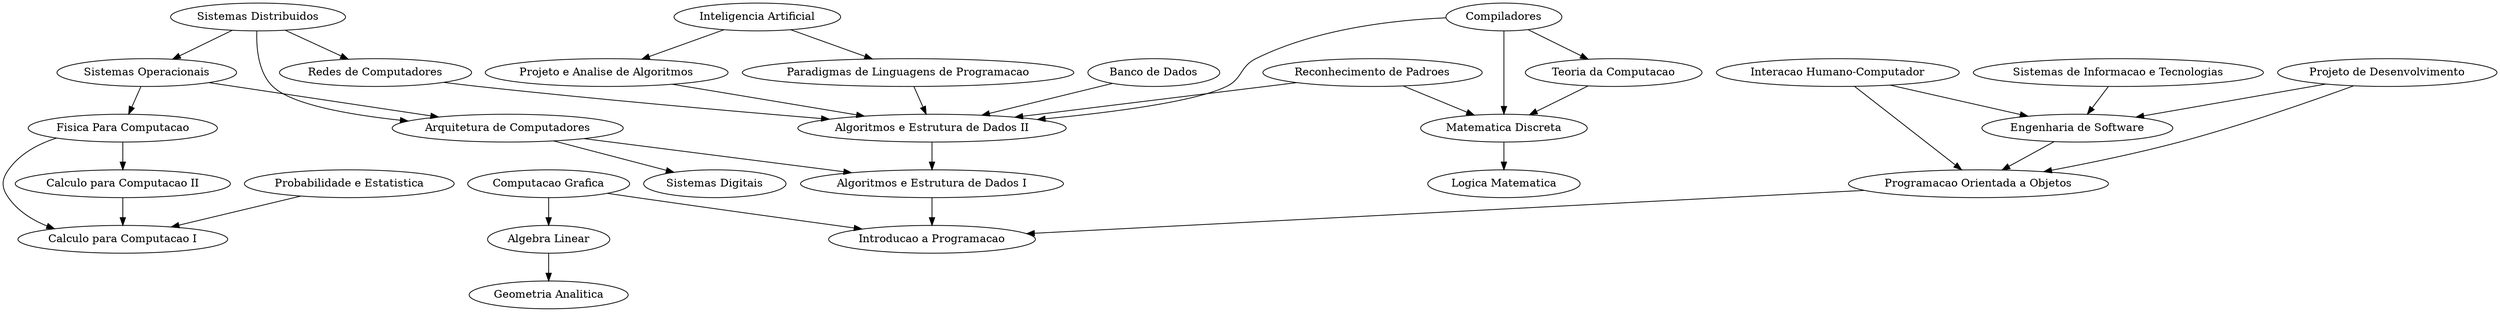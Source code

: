 digraph {
	"Calculo para Computacao II"-> "Calculo para Computacao I" ;
	"Fisica Para Computacao"-> "Calculo para Computacao I" ;
	"Algebra Linear"-> "Geometria Analitica" ;
	"Algoritmos e Estrutura de Dados I"-> "Introducao a Programacao" ;
	"Programacao Orientada a Objetos"-> "Introducao a Programacao" ;
	"Probabilidade e Estatistica"-> "Calculo para Computacao I" ;
	"Matematica Discreta"-> "Logica Matematica" ;
	"Algoritmos e Estrutura de Dados II"-> "Algoritmos e Estrutura de Dados I" ;
	"Arquitetura de Computadores"-> "Algoritmos e Estrutura de Dados I" ;
	"Arquitetura de Computadores"-> "Sistemas Digitais" ;
	"Banco de Dados"-> "Algoritmos e Estrutura de Dados II" ;
	"Fisica Para Computacao"-> "Calculo para Computacao II" ;
	"Projeto e Analise de Algoritmos"-> "Algoritmos e Estrutura de Dados II" ;
	"Engenharia de Software"-> "Programacao Orientada a Objetos" ;
	"Paradigmas de Linguagens de Programacao"-> "Algoritmos e Estrutura de Dados II" ;
	"Sistemas de Informacao e Tecnologias"-> "Engenharia de Software" ;
	"Sistemas Operacionais"-> "Arquitetura de Computadores" ;
	"Sistemas Operacionais"-> "Fisica Para Computacao" ;
	"Inteligencia Artificial"-> "Projeto e Analise de Algoritmos" ;
	"Inteligencia Artificial"-> "Paradigmas de Linguagens de Programacao" ;
	"Teoria da Computacao"-> "Matematica Discreta" ;
	"Redes de Computadores"-> "Algoritmos e Estrutura de Dados II" ;
	"Computacao Grafica"-> "Introducao a Programacao" ;
	"Computacao Grafica"-> "Algebra Linear" ;
	"Compiladores"-> "Matematica Discreta" ;
	"Compiladores"-> "Algoritmos e Estrutura de Dados II" ;
	"Compiladores"-> "Teoria da Computacao" ;
	"Reconhecimento de Padroes"-> "Matematica Discreta" ;
	"Reconhecimento de Padroes"-> "Algoritmos e Estrutura de Dados II" ;
	"Sistemas Distribuidos"-> "Arquitetura de Computadores" ;
	"Sistemas Distribuidos"-> "Sistemas Operacionais" ;
	"Sistemas Distribuidos"-> "Redes de Computadores" ;
	"Projeto de Desenvolvimento"-> "Programacao Orientada a Objetos" ;
	"Projeto de Desenvolvimento"-> "Engenharia de Software" ;
	"Interacao Humano-Computador"-> "Programacao Orientada a Objetos" ;
	"Interacao Humano-Computador"-> "Engenharia de Software" ;
}
